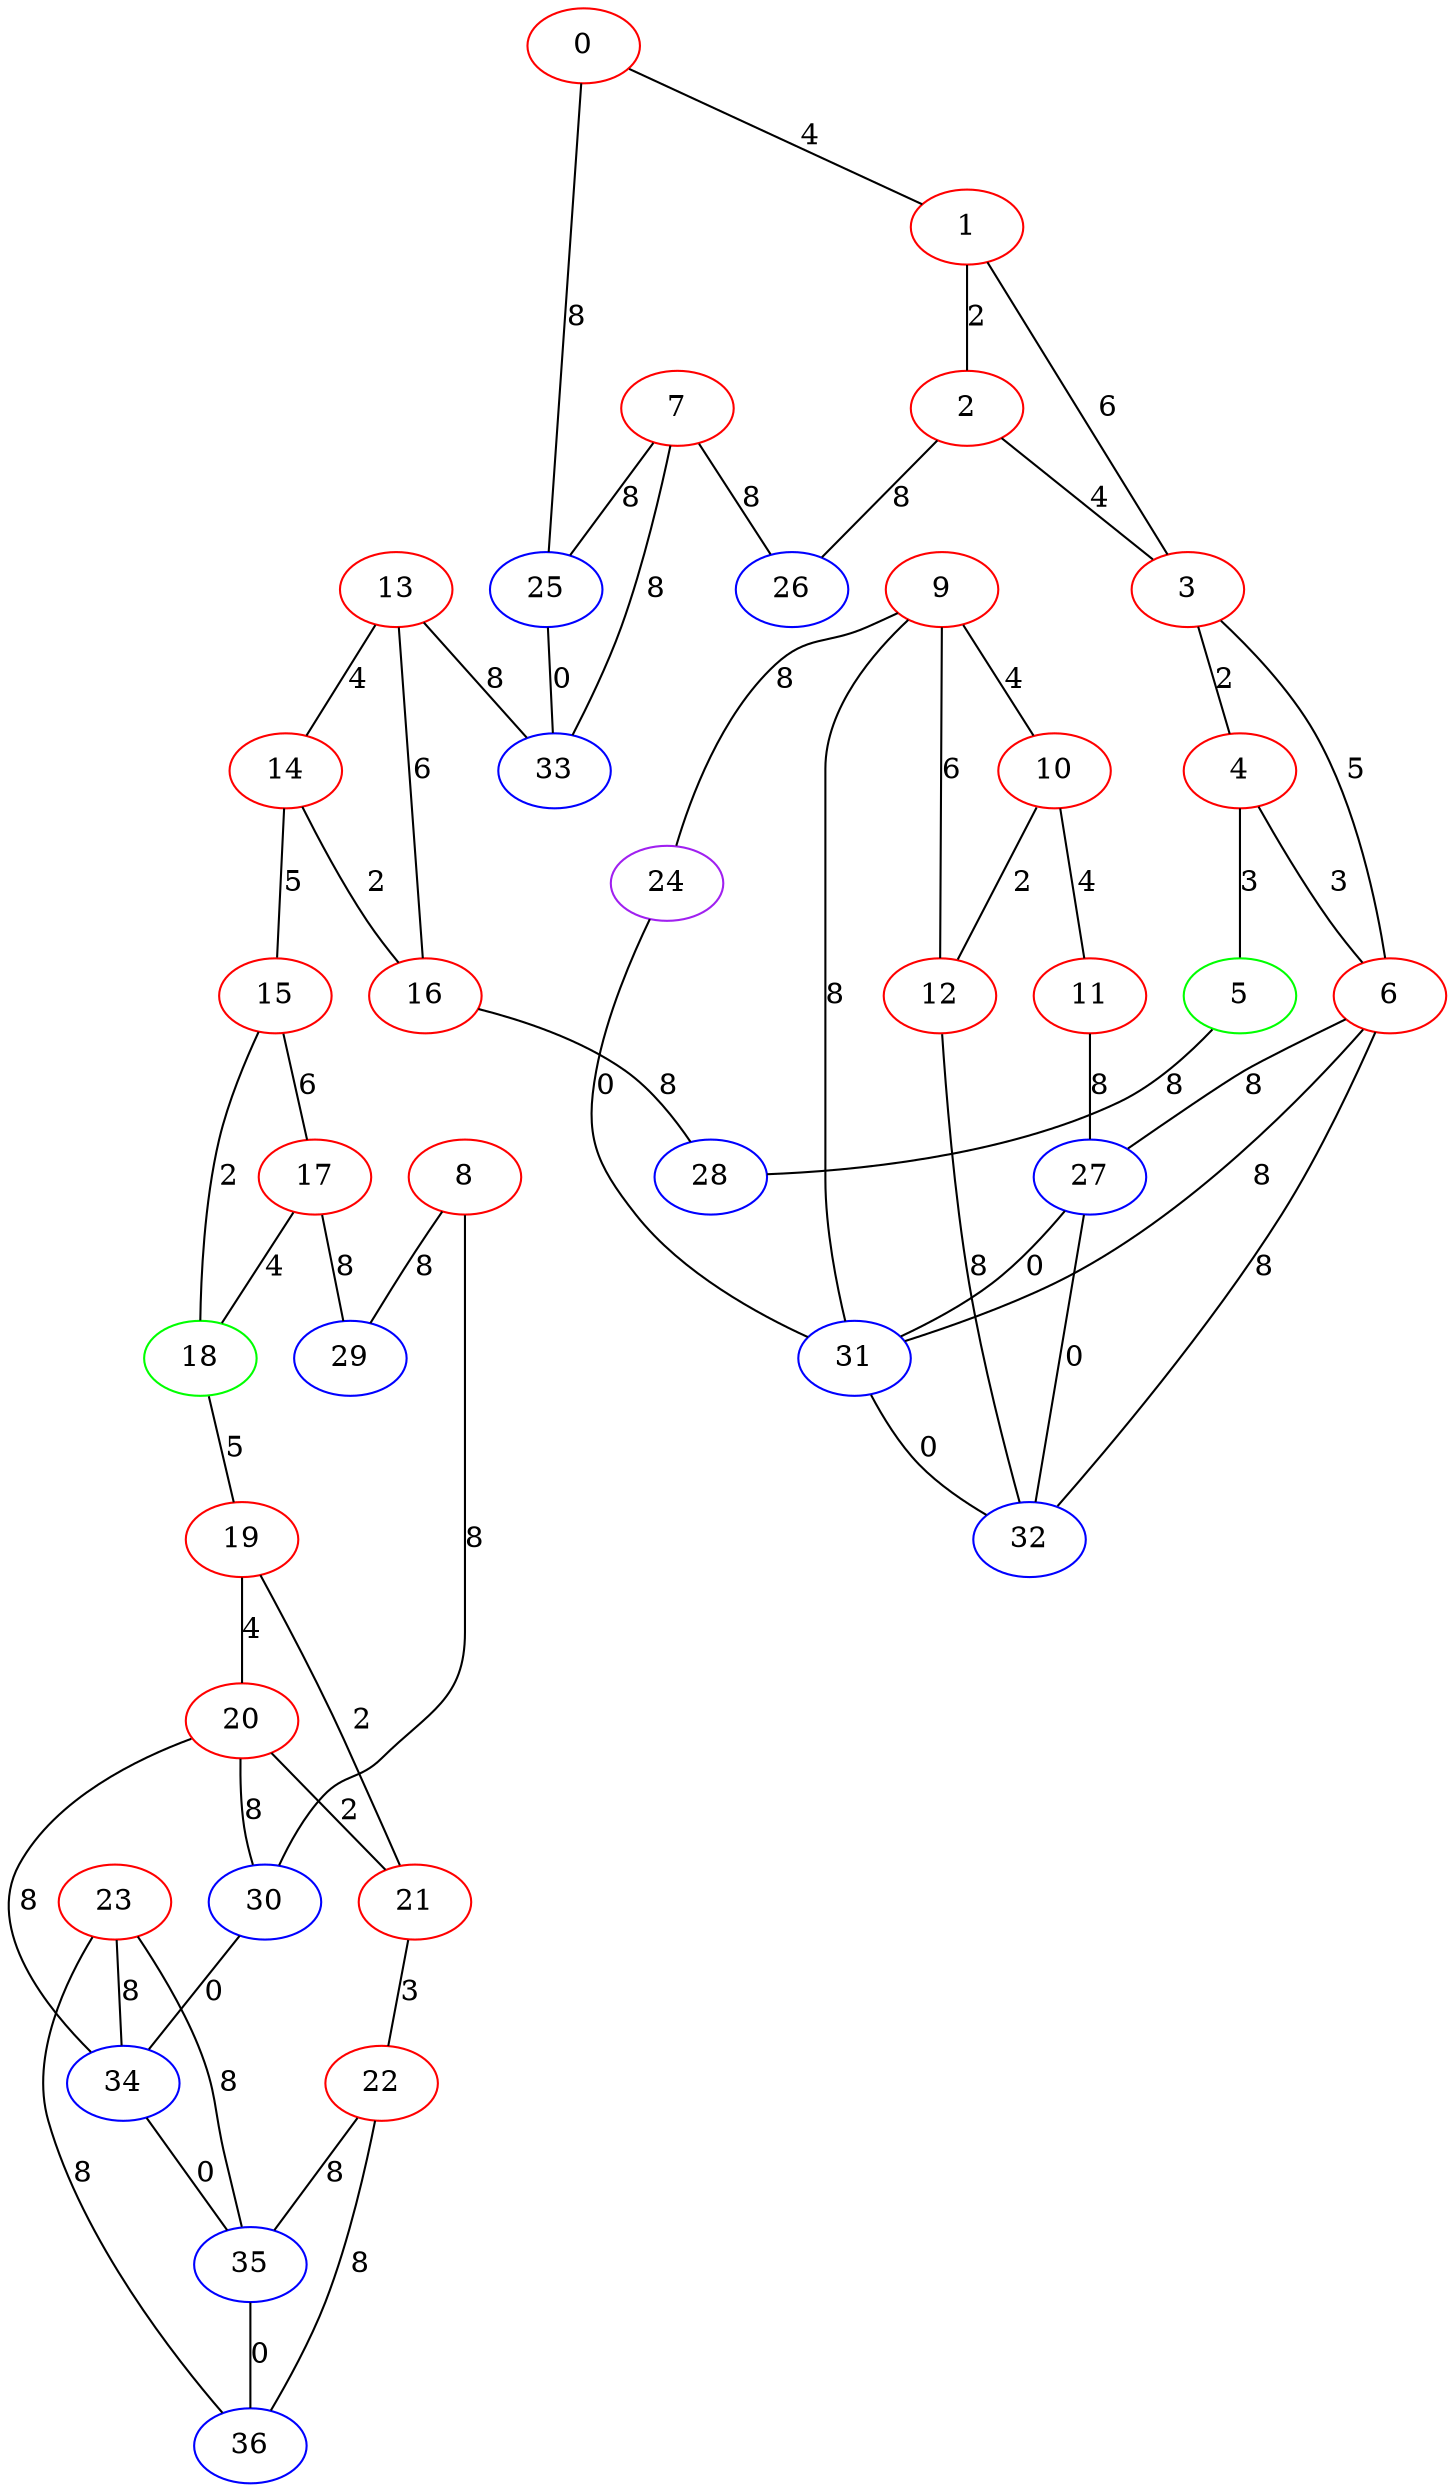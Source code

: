 graph "" {
0 [color=red, weight=1];
1 [color=red, weight=1];
2 [color=red, weight=1];
3 [color=red, weight=1];
4 [color=red, weight=1];
5 [color=green, weight=2];
6 [color=red, weight=1];
7 [color=red, weight=1];
8 [color=red, weight=1];
9 [color=red, weight=1];
10 [color=red, weight=1];
11 [color=red, weight=1];
12 [color=red, weight=1];
13 [color=red, weight=1];
14 [color=red, weight=1];
15 [color=red, weight=1];
16 [color=red, weight=1];
17 [color=red, weight=1];
18 [color=green, weight=2];
19 [color=red, weight=1];
20 [color=red, weight=1];
21 [color=red, weight=1];
22 [color=red, weight=1];
23 [color=red, weight=1];
24 [color=purple, weight=4];
25 [color=blue, weight=3];
26 [color=blue, weight=3];
27 [color=blue, weight=3];
28 [color=blue, weight=3];
29 [color=blue, weight=3];
30 [color=blue, weight=3];
31 [color=blue, weight=3];
32 [color=blue, weight=3];
33 [color=blue, weight=3];
34 [color=blue, weight=3];
35 [color=blue, weight=3];
36 [color=blue, weight=3];
0 -- 1  [key=0, label=4];
0 -- 25  [key=0, label=8];
1 -- 2  [key=0, label=2];
1 -- 3  [key=0, label=6];
2 -- 26  [key=0, label=8];
2 -- 3  [key=0, label=4];
3 -- 4  [key=0, label=2];
3 -- 6  [key=0, label=5];
4 -- 5  [key=0, label=3];
4 -- 6  [key=0, label=3];
5 -- 28  [key=0, label=8];
6 -- 27  [key=0, label=8];
6 -- 32  [key=0, label=8];
6 -- 31  [key=0, label=8];
7 -- 25  [key=0, label=8];
7 -- 26  [key=0, label=8];
7 -- 33  [key=0, label=8];
8 -- 29  [key=0, label=8];
8 -- 30  [key=0, label=8];
9 -- 24  [key=0, label=8];
9 -- 10  [key=0, label=4];
9 -- 12  [key=0, label=6];
9 -- 31  [key=0, label=8];
10 -- 11  [key=0, label=4];
10 -- 12  [key=0, label=2];
11 -- 27  [key=0, label=8];
12 -- 32  [key=0, label=8];
13 -- 16  [key=0, label=6];
13 -- 33  [key=0, label=8];
13 -- 14  [key=0, label=4];
14 -- 16  [key=0, label=2];
14 -- 15  [key=0, label=5];
15 -- 17  [key=0, label=6];
15 -- 18  [key=0, label=2];
16 -- 28  [key=0, label=8];
17 -- 18  [key=0, label=4];
17 -- 29  [key=0, label=8];
18 -- 19  [key=0, label=5];
19 -- 20  [key=0, label=4];
19 -- 21  [key=0, label=2];
20 -- 34  [key=0, label=8];
20 -- 21  [key=0, label=2];
20 -- 30  [key=0, label=8];
21 -- 22  [key=0, label=3];
22 -- 35  [key=0, label=8];
22 -- 36  [key=0, label=8];
23 -- 34  [key=0, label=8];
23 -- 35  [key=0, label=8];
23 -- 36  [key=0, label=8];
24 -- 31  [key=0, label=0];
25 -- 33  [key=0, label=0];
27 -- 32  [key=0, label=0];
27 -- 31  [key=0, label=0];
30 -- 34  [key=0, label=0];
31 -- 32  [key=0, label=0];
34 -- 35  [key=0, label=0];
35 -- 36  [key=0, label=0];
}
